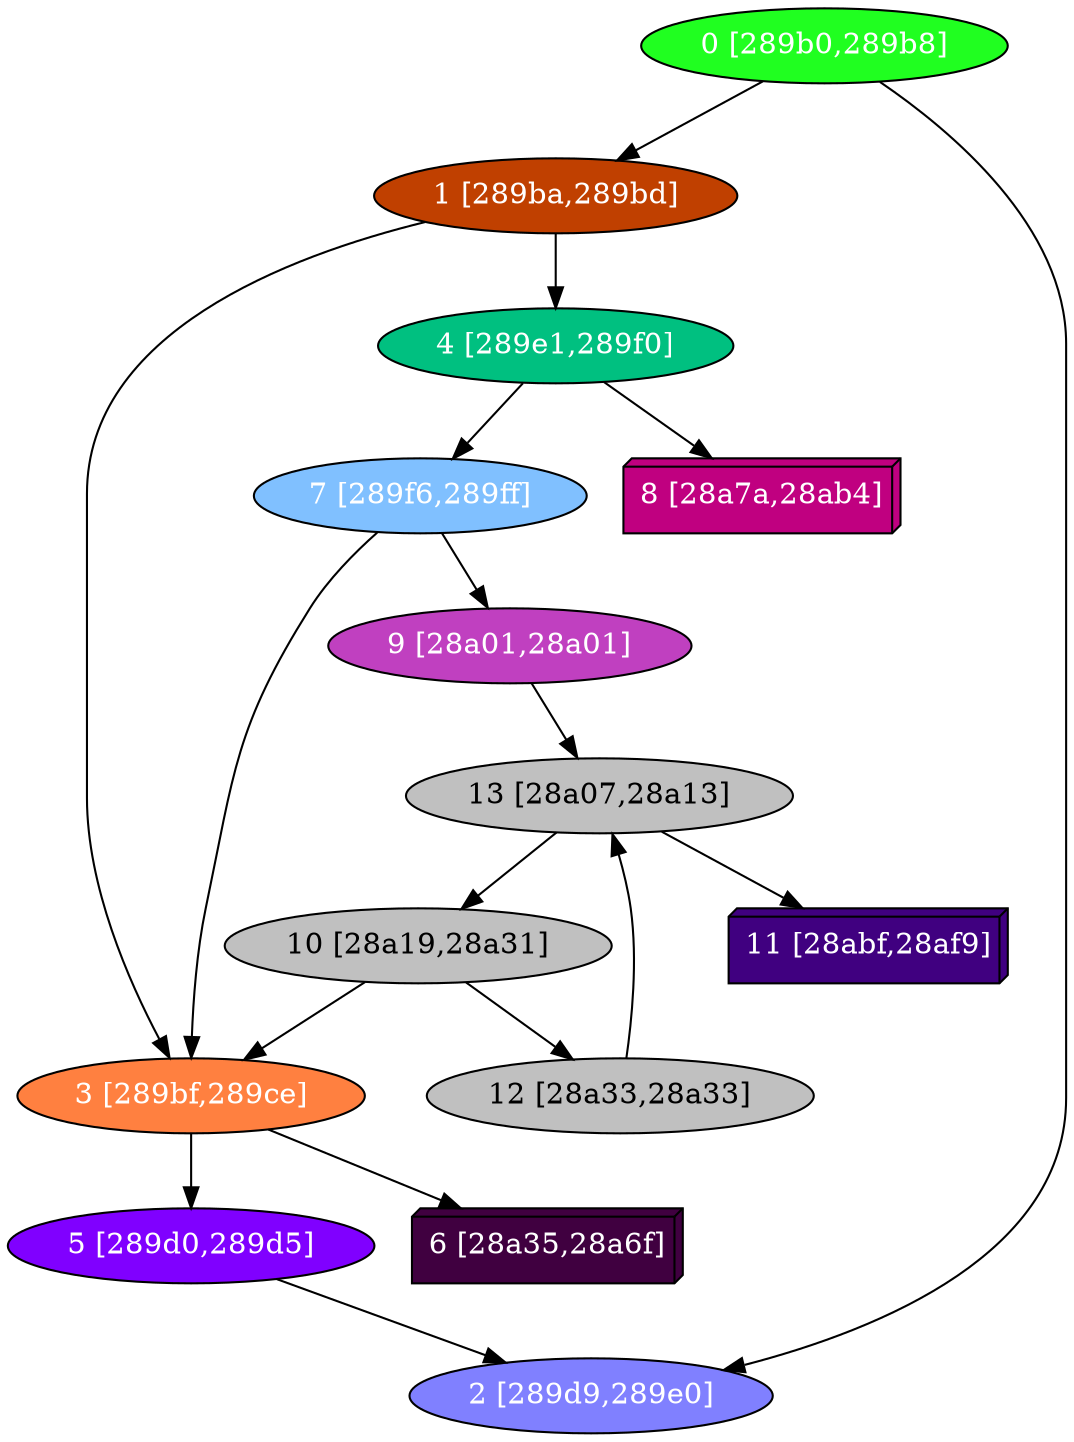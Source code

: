diGraph libnss3{
	libnss3_0  [style=filled fillcolor="#20FF20" fontcolor="#ffffff" shape=oval label="0 [289b0,289b8]"]
	libnss3_1  [style=filled fillcolor="#C04000" fontcolor="#ffffff" shape=oval label="1 [289ba,289bd]"]
	libnss3_2  [style=filled fillcolor="#8080FF" fontcolor="#ffffff" shape=oval label="2 [289d9,289e0]"]
	libnss3_3  [style=filled fillcolor="#FF8040" fontcolor="#ffffff" shape=oval label="3 [289bf,289ce]"]
	libnss3_4  [style=filled fillcolor="#00C080" fontcolor="#ffffff" shape=oval label="4 [289e1,289f0]"]
	libnss3_5  [style=filled fillcolor="#8000FF" fontcolor="#ffffff" shape=oval label="5 [289d0,289d5]"]
	libnss3_6  [style=filled fillcolor="#400040" fontcolor="#ffffff" shape=box3d label="6 [28a35,28a6f]"]
	libnss3_7  [style=filled fillcolor="#80C0FF" fontcolor="#ffffff" shape=oval label="7 [289f6,289ff]"]
	libnss3_8  [style=filled fillcolor="#C00080" fontcolor="#ffffff" shape=box3d label="8 [28a7a,28ab4]"]
	libnss3_9  [style=filled fillcolor="#C040C0" fontcolor="#ffffff" shape=oval label="9 [28a01,28a01]"]
	libnss3_a  [style=filled fillcolor="#C0C0C0" fontcolor="#000000" shape=oval label="10 [28a19,28a31]"]
	libnss3_b  [style=filled fillcolor="#400080" fontcolor="#ffffff" shape=box3d label="11 [28abf,28af9]"]
	libnss3_c  [style=filled fillcolor="#C0C0C0" fontcolor="#000000" shape=oval label="12 [28a33,28a33]"]
	libnss3_d  [style=filled fillcolor="#C0C0C0" fontcolor="#000000" shape=oval label="13 [28a07,28a13]"]

	libnss3_0 -> libnss3_1
	libnss3_0 -> libnss3_2
	libnss3_1 -> libnss3_3
	libnss3_1 -> libnss3_4
	libnss3_3 -> libnss3_5
	libnss3_3 -> libnss3_6
	libnss3_4 -> libnss3_7
	libnss3_4 -> libnss3_8
	libnss3_5 -> libnss3_2
	libnss3_7 -> libnss3_3
	libnss3_7 -> libnss3_9
	libnss3_9 -> libnss3_d
	libnss3_a -> libnss3_3
	libnss3_a -> libnss3_c
	libnss3_c -> libnss3_d
	libnss3_d -> libnss3_a
	libnss3_d -> libnss3_b
}